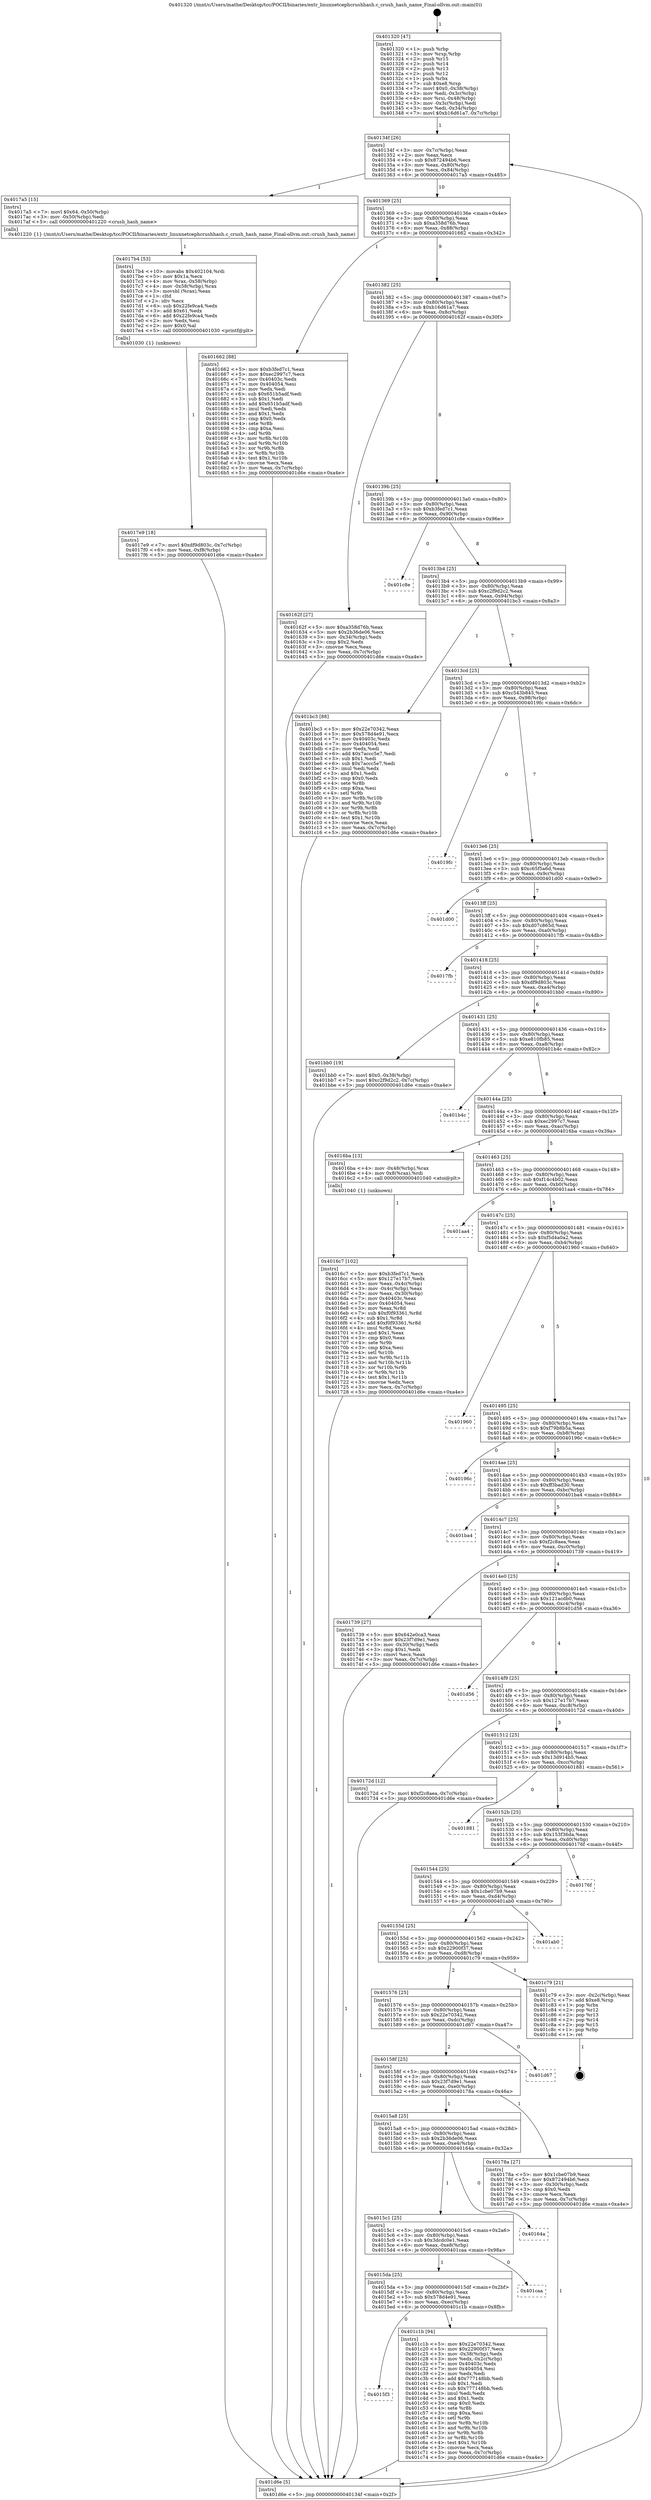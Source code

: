 digraph "0x401320" {
  label = "0x401320 (/mnt/c/Users/mathe/Desktop/tcc/POCII/binaries/extr_linuxnetcephcrushhash.c_crush_hash_name_Final-ollvm.out::main(0))"
  labelloc = "t"
  node[shape=record]

  Entry [label="",width=0.3,height=0.3,shape=circle,fillcolor=black,style=filled]
  "0x40134f" [label="{
     0x40134f [26]\l
     | [instrs]\l
     &nbsp;&nbsp;0x40134f \<+3\>: mov -0x7c(%rbp),%eax\l
     &nbsp;&nbsp;0x401352 \<+2\>: mov %eax,%ecx\l
     &nbsp;&nbsp;0x401354 \<+6\>: sub $0x872494b6,%ecx\l
     &nbsp;&nbsp;0x40135a \<+3\>: mov %eax,-0x80(%rbp)\l
     &nbsp;&nbsp;0x40135d \<+6\>: mov %ecx,-0x84(%rbp)\l
     &nbsp;&nbsp;0x401363 \<+6\>: je 00000000004017a5 \<main+0x485\>\l
  }"]
  "0x4017a5" [label="{
     0x4017a5 [15]\l
     | [instrs]\l
     &nbsp;&nbsp;0x4017a5 \<+7\>: movl $0x64,-0x50(%rbp)\l
     &nbsp;&nbsp;0x4017ac \<+3\>: mov -0x50(%rbp),%edi\l
     &nbsp;&nbsp;0x4017af \<+5\>: call 0000000000401220 \<crush_hash_name\>\l
     | [calls]\l
     &nbsp;&nbsp;0x401220 \{1\} (/mnt/c/Users/mathe/Desktop/tcc/POCII/binaries/extr_linuxnetcephcrushhash.c_crush_hash_name_Final-ollvm.out::crush_hash_name)\l
  }"]
  "0x401369" [label="{
     0x401369 [25]\l
     | [instrs]\l
     &nbsp;&nbsp;0x401369 \<+5\>: jmp 000000000040136e \<main+0x4e\>\l
     &nbsp;&nbsp;0x40136e \<+3\>: mov -0x80(%rbp),%eax\l
     &nbsp;&nbsp;0x401371 \<+5\>: sub $0xa358d76b,%eax\l
     &nbsp;&nbsp;0x401376 \<+6\>: mov %eax,-0x88(%rbp)\l
     &nbsp;&nbsp;0x40137c \<+6\>: je 0000000000401662 \<main+0x342\>\l
  }"]
  Exit [label="",width=0.3,height=0.3,shape=circle,fillcolor=black,style=filled,peripheries=2]
  "0x401662" [label="{
     0x401662 [88]\l
     | [instrs]\l
     &nbsp;&nbsp;0x401662 \<+5\>: mov $0xb3fed7c1,%eax\l
     &nbsp;&nbsp;0x401667 \<+5\>: mov $0xec2997c7,%ecx\l
     &nbsp;&nbsp;0x40166c \<+7\>: mov 0x40403c,%edx\l
     &nbsp;&nbsp;0x401673 \<+7\>: mov 0x404054,%esi\l
     &nbsp;&nbsp;0x40167a \<+2\>: mov %edx,%edi\l
     &nbsp;&nbsp;0x40167c \<+6\>: sub $0x651b5adf,%edi\l
     &nbsp;&nbsp;0x401682 \<+3\>: sub $0x1,%edi\l
     &nbsp;&nbsp;0x401685 \<+6\>: add $0x651b5adf,%edi\l
     &nbsp;&nbsp;0x40168b \<+3\>: imul %edi,%edx\l
     &nbsp;&nbsp;0x40168e \<+3\>: and $0x1,%edx\l
     &nbsp;&nbsp;0x401691 \<+3\>: cmp $0x0,%edx\l
     &nbsp;&nbsp;0x401694 \<+4\>: sete %r8b\l
     &nbsp;&nbsp;0x401698 \<+3\>: cmp $0xa,%esi\l
     &nbsp;&nbsp;0x40169b \<+4\>: setl %r9b\l
     &nbsp;&nbsp;0x40169f \<+3\>: mov %r8b,%r10b\l
     &nbsp;&nbsp;0x4016a2 \<+3\>: and %r9b,%r10b\l
     &nbsp;&nbsp;0x4016a5 \<+3\>: xor %r9b,%r8b\l
     &nbsp;&nbsp;0x4016a8 \<+3\>: or %r8b,%r10b\l
     &nbsp;&nbsp;0x4016ab \<+4\>: test $0x1,%r10b\l
     &nbsp;&nbsp;0x4016af \<+3\>: cmovne %ecx,%eax\l
     &nbsp;&nbsp;0x4016b2 \<+3\>: mov %eax,-0x7c(%rbp)\l
     &nbsp;&nbsp;0x4016b5 \<+5\>: jmp 0000000000401d6e \<main+0xa4e\>\l
  }"]
  "0x401382" [label="{
     0x401382 [25]\l
     | [instrs]\l
     &nbsp;&nbsp;0x401382 \<+5\>: jmp 0000000000401387 \<main+0x67\>\l
     &nbsp;&nbsp;0x401387 \<+3\>: mov -0x80(%rbp),%eax\l
     &nbsp;&nbsp;0x40138a \<+5\>: sub $0xb16d61a7,%eax\l
     &nbsp;&nbsp;0x40138f \<+6\>: mov %eax,-0x8c(%rbp)\l
     &nbsp;&nbsp;0x401395 \<+6\>: je 000000000040162f \<main+0x30f\>\l
  }"]
  "0x4015f3" [label="{
     0x4015f3\l
  }", style=dashed]
  "0x40162f" [label="{
     0x40162f [27]\l
     | [instrs]\l
     &nbsp;&nbsp;0x40162f \<+5\>: mov $0xa358d76b,%eax\l
     &nbsp;&nbsp;0x401634 \<+5\>: mov $0x2b36de06,%ecx\l
     &nbsp;&nbsp;0x401639 \<+3\>: mov -0x34(%rbp),%edx\l
     &nbsp;&nbsp;0x40163c \<+3\>: cmp $0x2,%edx\l
     &nbsp;&nbsp;0x40163f \<+3\>: cmovne %ecx,%eax\l
     &nbsp;&nbsp;0x401642 \<+3\>: mov %eax,-0x7c(%rbp)\l
     &nbsp;&nbsp;0x401645 \<+5\>: jmp 0000000000401d6e \<main+0xa4e\>\l
  }"]
  "0x40139b" [label="{
     0x40139b [25]\l
     | [instrs]\l
     &nbsp;&nbsp;0x40139b \<+5\>: jmp 00000000004013a0 \<main+0x80\>\l
     &nbsp;&nbsp;0x4013a0 \<+3\>: mov -0x80(%rbp),%eax\l
     &nbsp;&nbsp;0x4013a3 \<+5\>: sub $0xb3fed7c1,%eax\l
     &nbsp;&nbsp;0x4013a8 \<+6\>: mov %eax,-0x90(%rbp)\l
     &nbsp;&nbsp;0x4013ae \<+6\>: je 0000000000401c8e \<main+0x96e\>\l
  }"]
  "0x401d6e" [label="{
     0x401d6e [5]\l
     | [instrs]\l
     &nbsp;&nbsp;0x401d6e \<+5\>: jmp 000000000040134f \<main+0x2f\>\l
  }"]
  "0x401320" [label="{
     0x401320 [47]\l
     | [instrs]\l
     &nbsp;&nbsp;0x401320 \<+1\>: push %rbp\l
     &nbsp;&nbsp;0x401321 \<+3\>: mov %rsp,%rbp\l
     &nbsp;&nbsp;0x401324 \<+2\>: push %r15\l
     &nbsp;&nbsp;0x401326 \<+2\>: push %r14\l
     &nbsp;&nbsp;0x401328 \<+2\>: push %r13\l
     &nbsp;&nbsp;0x40132a \<+2\>: push %r12\l
     &nbsp;&nbsp;0x40132c \<+1\>: push %rbx\l
     &nbsp;&nbsp;0x40132d \<+7\>: sub $0xe8,%rsp\l
     &nbsp;&nbsp;0x401334 \<+7\>: movl $0x0,-0x38(%rbp)\l
     &nbsp;&nbsp;0x40133b \<+3\>: mov %edi,-0x3c(%rbp)\l
     &nbsp;&nbsp;0x40133e \<+4\>: mov %rsi,-0x48(%rbp)\l
     &nbsp;&nbsp;0x401342 \<+3\>: mov -0x3c(%rbp),%edi\l
     &nbsp;&nbsp;0x401345 \<+3\>: mov %edi,-0x34(%rbp)\l
     &nbsp;&nbsp;0x401348 \<+7\>: movl $0xb16d61a7,-0x7c(%rbp)\l
  }"]
  "0x401c1b" [label="{
     0x401c1b [94]\l
     | [instrs]\l
     &nbsp;&nbsp;0x401c1b \<+5\>: mov $0x22e70342,%eax\l
     &nbsp;&nbsp;0x401c20 \<+5\>: mov $0x22900f37,%ecx\l
     &nbsp;&nbsp;0x401c25 \<+3\>: mov -0x38(%rbp),%edx\l
     &nbsp;&nbsp;0x401c28 \<+3\>: mov %edx,-0x2c(%rbp)\l
     &nbsp;&nbsp;0x401c2b \<+7\>: mov 0x40403c,%edx\l
     &nbsp;&nbsp;0x401c32 \<+7\>: mov 0x404054,%esi\l
     &nbsp;&nbsp;0x401c39 \<+2\>: mov %edx,%edi\l
     &nbsp;&nbsp;0x401c3b \<+6\>: add $0x777148bb,%edi\l
     &nbsp;&nbsp;0x401c41 \<+3\>: sub $0x1,%edi\l
     &nbsp;&nbsp;0x401c44 \<+6\>: sub $0x777148bb,%edi\l
     &nbsp;&nbsp;0x401c4a \<+3\>: imul %edi,%edx\l
     &nbsp;&nbsp;0x401c4d \<+3\>: and $0x1,%edx\l
     &nbsp;&nbsp;0x401c50 \<+3\>: cmp $0x0,%edx\l
     &nbsp;&nbsp;0x401c53 \<+4\>: sete %r8b\l
     &nbsp;&nbsp;0x401c57 \<+3\>: cmp $0xa,%esi\l
     &nbsp;&nbsp;0x401c5a \<+4\>: setl %r9b\l
     &nbsp;&nbsp;0x401c5e \<+3\>: mov %r8b,%r10b\l
     &nbsp;&nbsp;0x401c61 \<+3\>: and %r9b,%r10b\l
     &nbsp;&nbsp;0x401c64 \<+3\>: xor %r9b,%r8b\l
     &nbsp;&nbsp;0x401c67 \<+3\>: or %r8b,%r10b\l
     &nbsp;&nbsp;0x401c6a \<+4\>: test $0x1,%r10b\l
     &nbsp;&nbsp;0x401c6e \<+3\>: cmovne %ecx,%eax\l
     &nbsp;&nbsp;0x401c71 \<+3\>: mov %eax,-0x7c(%rbp)\l
     &nbsp;&nbsp;0x401c74 \<+5\>: jmp 0000000000401d6e \<main+0xa4e\>\l
  }"]
  "0x401c8e" [label="{
     0x401c8e\l
  }", style=dashed]
  "0x4013b4" [label="{
     0x4013b4 [25]\l
     | [instrs]\l
     &nbsp;&nbsp;0x4013b4 \<+5\>: jmp 00000000004013b9 \<main+0x99\>\l
     &nbsp;&nbsp;0x4013b9 \<+3\>: mov -0x80(%rbp),%eax\l
     &nbsp;&nbsp;0x4013bc \<+5\>: sub $0xc2f9d2c2,%eax\l
     &nbsp;&nbsp;0x4013c1 \<+6\>: mov %eax,-0x94(%rbp)\l
     &nbsp;&nbsp;0x4013c7 \<+6\>: je 0000000000401bc3 \<main+0x8a3\>\l
  }"]
  "0x4015da" [label="{
     0x4015da [25]\l
     | [instrs]\l
     &nbsp;&nbsp;0x4015da \<+5\>: jmp 00000000004015df \<main+0x2bf\>\l
     &nbsp;&nbsp;0x4015df \<+3\>: mov -0x80(%rbp),%eax\l
     &nbsp;&nbsp;0x4015e2 \<+5\>: sub $0x578d4e91,%eax\l
     &nbsp;&nbsp;0x4015e7 \<+6\>: mov %eax,-0xec(%rbp)\l
     &nbsp;&nbsp;0x4015ed \<+6\>: je 0000000000401c1b \<main+0x8fb\>\l
  }"]
  "0x401bc3" [label="{
     0x401bc3 [88]\l
     | [instrs]\l
     &nbsp;&nbsp;0x401bc3 \<+5\>: mov $0x22e70342,%eax\l
     &nbsp;&nbsp;0x401bc8 \<+5\>: mov $0x578d4e91,%ecx\l
     &nbsp;&nbsp;0x401bcd \<+7\>: mov 0x40403c,%edx\l
     &nbsp;&nbsp;0x401bd4 \<+7\>: mov 0x404054,%esi\l
     &nbsp;&nbsp;0x401bdb \<+2\>: mov %edx,%edi\l
     &nbsp;&nbsp;0x401bdd \<+6\>: add $0x7accc5e7,%edi\l
     &nbsp;&nbsp;0x401be3 \<+3\>: sub $0x1,%edi\l
     &nbsp;&nbsp;0x401be6 \<+6\>: sub $0x7accc5e7,%edi\l
     &nbsp;&nbsp;0x401bec \<+3\>: imul %edi,%edx\l
     &nbsp;&nbsp;0x401bef \<+3\>: and $0x1,%edx\l
     &nbsp;&nbsp;0x401bf2 \<+3\>: cmp $0x0,%edx\l
     &nbsp;&nbsp;0x401bf5 \<+4\>: sete %r8b\l
     &nbsp;&nbsp;0x401bf9 \<+3\>: cmp $0xa,%esi\l
     &nbsp;&nbsp;0x401bfc \<+4\>: setl %r9b\l
     &nbsp;&nbsp;0x401c00 \<+3\>: mov %r8b,%r10b\l
     &nbsp;&nbsp;0x401c03 \<+3\>: and %r9b,%r10b\l
     &nbsp;&nbsp;0x401c06 \<+3\>: xor %r9b,%r8b\l
     &nbsp;&nbsp;0x401c09 \<+3\>: or %r8b,%r10b\l
     &nbsp;&nbsp;0x401c0c \<+4\>: test $0x1,%r10b\l
     &nbsp;&nbsp;0x401c10 \<+3\>: cmovne %ecx,%eax\l
     &nbsp;&nbsp;0x401c13 \<+3\>: mov %eax,-0x7c(%rbp)\l
     &nbsp;&nbsp;0x401c16 \<+5\>: jmp 0000000000401d6e \<main+0xa4e\>\l
  }"]
  "0x4013cd" [label="{
     0x4013cd [25]\l
     | [instrs]\l
     &nbsp;&nbsp;0x4013cd \<+5\>: jmp 00000000004013d2 \<main+0xb2\>\l
     &nbsp;&nbsp;0x4013d2 \<+3\>: mov -0x80(%rbp),%eax\l
     &nbsp;&nbsp;0x4013d5 \<+5\>: sub $0xc543b845,%eax\l
     &nbsp;&nbsp;0x4013da \<+6\>: mov %eax,-0x98(%rbp)\l
     &nbsp;&nbsp;0x4013e0 \<+6\>: je 00000000004019fc \<main+0x6dc\>\l
  }"]
  "0x401caa" [label="{
     0x401caa\l
  }", style=dashed]
  "0x4019fc" [label="{
     0x4019fc\l
  }", style=dashed]
  "0x4013e6" [label="{
     0x4013e6 [25]\l
     | [instrs]\l
     &nbsp;&nbsp;0x4013e6 \<+5\>: jmp 00000000004013eb \<main+0xcb\>\l
     &nbsp;&nbsp;0x4013eb \<+3\>: mov -0x80(%rbp),%eax\l
     &nbsp;&nbsp;0x4013ee \<+5\>: sub $0xc65f5a6d,%eax\l
     &nbsp;&nbsp;0x4013f3 \<+6\>: mov %eax,-0x9c(%rbp)\l
     &nbsp;&nbsp;0x4013f9 \<+6\>: je 0000000000401d00 \<main+0x9e0\>\l
  }"]
  "0x4015c1" [label="{
     0x4015c1 [25]\l
     | [instrs]\l
     &nbsp;&nbsp;0x4015c1 \<+5\>: jmp 00000000004015c6 \<main+0x2a6\>\l
     &nbsp;&nbsp;0x4015c6 \<+3\>: mov -0x80(%rbp),%eax\l
     &nbsp;&nbsp;0x4015c9 \<+5\>: sub $0x3dcdc0e1,%eax\l
     &nbsp;&nbsp;0x4015ce \<+6\>: mov %eax,-0xe8(%rbp)\l
     &nbsp;&nbsp;0x4015d4 \<+6\>: je 0000000000401caa \<main+0x98a\>\l
  }"]
  "0x401d00" [label="{
     0x401d00\l
  }", style=dashed]
  "0x4013ff" [label="{
     0x4013ff [25]\l
     | [instrs]\l
     &nbsp;&nbsp;0x4013ff \<+5\>: jmp 0000000000401404 \<main+0xe4\>\l
     &nbsp;&nbsp;0x401404 \<+3\>: mov -0x80(%rbp),%eax\l
     &nbsp;&nbsp;0x401407 \<+5\>: sub $0xd07c865d,%eax\l
     &nbsp;&nbsp;0x40140c \<+6\>: mov %eax,-0xa0(%rbp)\l
     &nbsp;&nbsp;0x401412 \<+6\>: je 00000000004017fb \<main+0x4db\>\l
  }"]
  "0x40164a" [label="{
     0x40164a\l
  }", style=dashed]
  "0x4017fb" [label="{
     0x4017fb\l
  }", style=dashed]
  "0x401418" [label="{
     0x401418 [25]\l
     | [instrs]\l
     &nbsp;&nbsp;0x401418 \<+5\>: jmp 000000000040141d \<main+0xfd\>\l
     &nbsp;&nbsp;0x40141d \<+3\>: mov -0x80(%rbp),%eax\l
     &nbsp;&nbsp;0x401420 \<+5\>: sub $0xdf9d803c,%eax\l
     &nbsp;&nbsp;0x401425 \<+6\>: mov %eax,-0xa4(%rbp)\l
     &nbsp;&nbsp;0x40142b \<+6\>: je 0000000000401bb0 \<main+0x890\>\l
  }"]
  "0x4017e9" [label="{
     0x4017e9 [18]\l
     | [instrs]\l
     &nbsp;&nbsp;0x4017e9 \<+7\>: movl $0xdf9d803c,-0x7c(%rbp)\l
     &nbsp;&nbsp;0x4017f0 \<+6\>: mov %eax,-0xf8(%rbp)\l
     &nbsp;&nbsp;0x4017f6 \<+5\>: jmp 0000000000401d6e \<main+0xa4e\>\l
  }"]
  "0x401bb0" [label="{
     0x401bb0 [19]\l
     | [instrs]\l
     &nbsp;&nbsp;0x401bb0 \<+7\>: movl $0x0,-0x38(%rbp)\l
     &nbsp;&nbsp;0x401bb7 \<+7\>: movl $0xc2f9d2c2,-0x7c(%rbp)\l
     &nbsp;&nbsp;0x401bbe \<+5\>: jmp 0000000000401d6e \<main+0xa4e\>\l
  }"]
  "0x401431" [label="{
     0x401431 [25]\l
     | [instrs]\l
     &nbsp;&nbsp;0x401431 \<+5\>: jmp 0000000000401436 \<main+0x116\>\l
     &nbsp;&nbsp;0x401436 \<+3\>: mov -0x80(%rbp),%eax\l
     &nbsp;&nbsp;0x401439 \<+5\>: sub $0xe810fb85,%eax\l
     &nbsp;&nbsp;0x40143e \<+6\>: mov %eax,-0xa8(%rbp)\l
     &nbsp;&nbsp;0x401444 \<+6\>: je 0000000000401b4c \<main+0x82c\>\l
  }"]
  "0x4017b4" [label="{
     0x4017b4 [53]\l
     | [instrs]\l
     &nbsp;&nbsp;0x4017b4 \<+10\>: movabs $0x402104,%rdi\l
     &nbsp;&nbsp;0x4017be \<+5\>: mov $0x1a,%ecx\l
     &nbsp;&nbsp;0x4017c3 \<+4\>: mov %rax,-0x58(%rbp)\l
     &nbsp;&nbsp;0x4017c7 \<+4\>: mov -0x58(%rbp),%rax\l
     &nbsp;&nbsp;0x4017cb \<+3\>: movsbl (%rax),%eax\l
     &nbsp;&nbsp;0x4017ce \<+1\>: cltd\l
     &nbsp;&nbsp;0x4017cf \<+2\>: idiv %ecx\l
     &nbsp;&nbsp;0x4017d1 \<+6\>: sub $0x22fe9ca4,%edx\l
     &nbsp;&nbsp;0x4017d7 \<+3\>: add $0x61,%edx\l
     &nbsp;&nbsp;0x4017da \<+6\>: add $0x22fe9ca4,%edx\l
     &nbsp;&nbsp;0x4017e0 \<+2\>: mov %edx,%esi\l
     &nbsp;&nbsp;0x4017e2 \<+2\>: mov $0x0,%al\l
     &nbsp;&nbsp;0x4017e4 \<+5\>: call 0000000000401030 \<printf@plt\>\l
     | [calls]\l
     &nbsp;&nbsp;0x401030 \{1\} (unknown)\l
  }"]
  "0x401b4c" [label="{
     0x401b4c\l
  }", style=dashed]
  "0x40144a" [label="{
     0x40144a [25]\l
     | [instrs]\l
     &nbsp;&nbsp;0x40144a \<+5\>: jmp 000000000040144f \<main+0x12f\>\l
     &nbsp;&nbsp;0x40144f \<+3\>: mov -0x80(%rbp),%eax\l
     &nbsp;&nbsp;0x401452 \<+5\>: sub $0xec2997c7,%eax\l
     &nbsp;&nbsp;0x401457 \<+6\>: mov %eax,-0xac(%rbp)\l
     &nbsp;&nbsp;0x40145d \<+6\>: je 00000000004016ba \<main+0x39a\>\l
  }"]
  "0x4015a8" [label="{
     0x4015a8 [25]\l
     | [instrs]\l
     &nbsp;&nbsp;0x4015a8 \<+5\>: jmp 00000000004015ad \<main+0x28d\>\l
     &nbsp;&nbsp;0x4015ad \<+3\>: mov -0x80(%rbp),%eax\l
     &nbsp;&nbsp;0x4015b0 \<+5\>: sub $0x2b36de06,%eax\l
     &nbsp;&nbsp;0x4015b5 \<+6\>: mov %eax,-0xe4(%rbp)\l
     &nbsp;&nbsp;0x4015bb \<+6\>: je 000000000040164a \<main+0x32a\>\l
  }"]
  "0x4016ba" [label="{
     0x4016ba [13]\l
     | [instrs]\l
     &nbsp;&nbsp;0x4016ba \<+4\>: mov -0x48(%rbp),%rax\l
     &nbsp;&nbsp;0x4016be \<+4\>: mov 0x8(%rax),%rdi\l
     &nbsp;&nbsp;0x4016c2 \<+5\>: call 0000000000401040 \<atoi@plt\>\l
     | [calls]\l
     &nbsp;&nbsp;0x401040 \{1\} (unknown)\l
  }"]
  "0x401463" [label="{
     0x401463 [25]\l
     | [instrs]\l
     &nbsp;&nbsp;0x401463 \<+5\>: jmp 0000000000401468 \<main+0x148\>\l
     &nbsp;&nbsp;0x401468 \<+3\>: mov -0x80(%rbp),%eax\l
     &nbsp;&nbsp;0x40146b \<+5\>: sub $0xf14c4b02,%eax\l
     &nbsp;&nbsp;0x401470 \<+6\>: mov %eax,-0xb0(%rbp)\l
     &nbsp;&nbsp;0x401476 \<+6\>: je 0000000000401aa4 \<main+0x784\>\l
  }"]
  "0x4016c7" [label="{
     0x4016c7 [102]\l
     | [instrs]\l
     &nbsp;&nbsp;0x4016c7 \<+5\>: mov $0xb3fed7c1,%ecx\l
     &nbsp;&nbsp;0x4016cc \<+5\>: mov $0x127e17b7,%edx\l
     &nbsp;&nbsp;0x4016d1 \<+3\>: mov %eax,-0x4c(%rbp)\l
     &nbsp;&nbsp;0x4016d4 \<+3\>: mov -0x4c(%rbp),%eax\l
     &nbsp;&nbsp;0x4016d7 \<+3\>: mov %eax,-0x30(%rbp)\l
     &nbsp;&nbsp;0x4016da \<+7\>: mov 0x40403c,%eax\l
     &nbsp;&nbsp;0x4016e1 \<+7\>: mov 0x404054,%esi\l
     &nbsp;&nbsp;0x4016e8 \<+3\>: mov %eax,%r8d\l
     &nbsp;&nbsp;0x4016eb \<+7\>: sub $0xf0f93361,%r8d\l
     &nbsp;&nbsp;0x4016f2 \<+4\>: sub $0x1,%r8d\l
     &nbsp;&nbsp;0x4016f6 \<+7\>: add $0xf0f93361,%r8d\l
     &nbsp;&nbsp;0x4016fd \<+4\>: imul %r8d,%eax\l
     &nbsp;&nbsp;0x401701 \<+3\>: and $0x1,%eax\l
     &nbsp;&nbsp;0x401704 \<+3\>: cmp $0x0,%eax\l
     &nbsp;&nbsp;0x401707 \<+4\>: sete %r9b\l
     &nbsp;&nbsp;0x40170b \<+3\>: cmp $0xa,%esi\l
     &nbsp;&nbsp;0x40170e \<+4\>: setl %r10b\l
     &nbsp;&nbsp;0x401712 \<+3\>: mov %r9b,%r11b\l
     &nbsp;&nbsp;0x401715 \<+3\>: and %r10b,%r11b\l
     &nbsp;&nbsp;0x401718 \<+3\>: xor %r10b,%r9b\l
     &nbsp;&nbsp;0x40171b \<+3\>: or %r9b,%r11b\l
     &nbsp;&nbsp;0x40171e \<+4\>: test $0x1,%r11b\l
     &nbsp;&nbsp;0x401722 \<+3\>: cmovne %edx,%ecx\l
     &nbsp;&nbsp;0x401725 \<+3\>: mov %ecx,-0x7c(%rbp)\l
     &nbsp;&nbsp;0x401728 \<+5\>: jmp 0000000000401d6e \<main+0xa4e\>\l
  }"]
  "0x40178a" [label="{
     0x40178a [27]\l
     | [instrs]\l
     &nbsp;&nbsp;0x40178a \<+5\>: mov $0x1cbe07b9,%eax\l
     &nbsp;&nbsp;0x40178f \<+5\>: mov $0x872494b6,%ecx\l
     &nbsp;&nbsp;0x401794 \<+3\>: mov -0x30(%rbp),%edx\l
     &nbsp;&nbsp;0x401797 \<+3\>: cmp $0x0,%edx\l
     &nbsp;&nbsp;0x40179a \<+3\>: cmove %ecx,%eax\l
     &nbsp;&nbsp;0x40179d \<+3\>: mov %eax,-0x7c(%rbp)\l
     &nbsp;&nbsp;0x4017a0 \<+5\>: jmp 0000000000401d6e \<main+0xa4e\>\l
  }"]
  "0x401aa4" [label="{
     0x401aa4\l
  }", style=dashed]
  "0x40147c" [label="{
     0x40147c [25]\l
     | [instrs]\l
     &nbsp;&nbsp;0x40147c \<+5\>: jmp 0000000000401481 \<main+0x161\>\l
     &nbsp;&nbsp;0x401481 \<+3\>: mov -0x80(%rbp),%eax\l
     &nbsp;&nbsp;0x401484 \<+5\>: sub $0xf5d4a0a2,%eax\l
     &nbsp;&nbsp;0x401489 \<+6\>: mov %eax,-0xb4(%rbp)\l
     &nbsp;&nbsp;0x40148f \<+6\>: je 0000000000401960 \<main+0x640\>\l
  }"]
  "0x40158f" [label="{
     0x40158f [25]\l
     | [instrs]\l
     &nbsp;&nbsp;0x40158f \<+5\>: jmp 0000000000401594 \<main+0x274\>\l
     &nbsp;&nbsp;0x401594 \<+3\>: mov -0x80(%rbp),%eax\l
     &nbsp;&nbsp;0x401597 \<+5\>: sub $0x23f7d9e1,%eax\l
     &nbsp;&nbsp;0x40159c \<+6\>: mov %eax,-0xe0(%rbp)\l
     &nbsp;&nbsp;0x4015a2 \<+6\>: je 000000000040178a \<main+0x46a\>\l
  }"]
  "0x401960" [label="{
     0x401960\l
  }", style=dashed]
  "0x401495" [label="{
     0x401495 [25]\l
     | [instrs]\l
     &nbsp;&nbsp;0x401495 \<+5\>: jmp 000000000040149a \<main+0x17a\>\l
     &nbsp;&nbsp;0x40149a \<+3\>: mov -0x80(%rbp),%eax\l
     &nbsp;&nbsp;0x40149d \<+5\>: sub $0xf79b8b5a,%eax\l
     &nbsp;&nbsp;0x4014a2 \<+6\>: mov %eax,-0xb8(%rbp)\l
     &nbsp;&nbsp;0x4014a8 \<+6\>: je 000000000040196c \<main+0x64c\>\l
  }"]
  "0x401d67" [label="{
     0x401d67\l
  }", style=dashed]
  "0x40196c" [label="{
     0x40196c\l
  }", style=dashed]
  "0x4014ae" [label="{
     0x4014ae [25]\l
     | [instrs]\l
     &nbsp;&nbsp;0x4014ae \<+5\>: jmp 00000000004014b3 \<main+0x193\>\l
     &nbsp;&nbsp;0x4014b3 \<+3\>: mov -0x80(%rbp),%eax\l
     &nbsp;&nbsp;0x4014b6 \<+5\>: sub $0xff3bad30,%eax\l
     &nbsp;&nbsp;0x4014bb \<+6\>: mov %eax,-0xbc(%rbp)\l
     &nbsp;&nbsp;0x4014c1 \<+6\>: je 0000000000401ba4 \<main+0x884\>\l
  }"]
  "0x401576" [label="{
     0x401576 [25]\l
     | [instrs]\l
     &nbsp;&nbsp;0x401576 \<+5\>: jmp 000000000040157b \<main+0x25b\>\l
     &nbsp;&nbsp;0x40157b \<+3\>: mov -0x80(%rbp),%eax\l
     &nbsp;&nbsp;0x40157e \<+5\>: sub $0x22e70342,%eax\l
     &nbsp;&nbsp;0x401583 \<+6\>: mov %eax,-0xdc(%rbp)\l
     &nbsp;&nbsp;0x401589 \<+6\>: je 0000000000401d67 \<main+0xa47\>\l
  }"]
  "0x401ba4" [label="{
     0x401ba4\l
  }", style=dashed]
  "0x4014c7" [label="{
     0x4014c7 [25]\l
     | [instrs]\l
     &nbsp;&nbsp;0x4014c7 \<+5\>: jmp 00000000004014cc \<main+0x1ac\>\l
     &nbsp;&nbsp;0x4014cc \<+3\>: mov -0x80(%rbp),%eax\l
     &nbsp;&nbsp;0x4014cf \<+5\>: sub $0xf2c8aea,%eax\l
     &nbsp;&nbsp;0x4014d4 \<+6\>: mov %eax,-0xc0(%rbp)\l
     &nbsp;&nbsp;0x4014da \<+6\>: je 0000000000401739 \<main+0x419\>\l
  }"]
  "0x401c79" [label="{
     0x401c79 [21]\l
     | [instrs]\l
     &nbsp;&nbsp;0x401c79 \<+3\>: mov -0x2c(%rbp),%eax\l
     &nbsp;&nbsp;0x401c7c \<+7\>: add $0xe8,%rsp\l
     &nbsp;&nbsp;0x401c83 \<+1\>: pop %rbx\l
     &nbsp;&nbsp;0x401c84 \<+2\>: pop %r12\l
     &nbsp;&nbsp;0x401c86 \<+2\>: pop %r13\l
     &nbsp;&nbsp;0x401c88 \<+2\>: pop %r14\l
     &nbsp;&nbsp;0x401c8a \<+2\>: pop %r15\l
     &nbsp;&nbsp;0x401c8c \<+1\>: pop %rbp\l
     &nbsp;&nbsp;0x401c8d \<+1\>: ret\l
  }"]
  "0x401739" [label="{
     0x401739 [27]\l
     | [instrs]\l
     &nbsp;&nbsp;0x401739 \<+5\>: mov $0x642e0ca3,%eax\l
     &nbsp;&nbsp;0x40173e \<+5\>: mov $0x23f7d9e1,%ecx\l
     &nbsp;&nbsp;0x401743 \<+3\>: mov -0x30(%rbp),%edx\l
     &nbsp;&nbsp;0x401746 \<+3\>: cmp $0x1,%edx\l
     &nbsp;&nbsp;0x401749 \<+3\>: cmovl %ecx,%eax\l
     &nbsp;&nbsp;0x40174c \<+3\>: mov %eax,-0x7c(%rbp)\l
     &nbsp;&nbsp;0x40174f \<+5\>: jmp 0000000000401d6e \<main+0xa4e\>\l
  }"]
  "0x4014e0" [label="{
     0x4014e0 [25]\l
     | [instrs]\l
     &nbsp;&nbsp;0x4014e0 \<+5\>: jmp 00000000004014e5 \<main+0x1c5\>\l
     &nbsp;&nbsp;0x4014e5 \<+3\>: mov -0x80(%rbp),%eax\l
     &nbsp;&nbsp;0x4014e8 \<+5\>: sub $0x121acdb0,%eax\l
     &nbsp;&nbsp;0x4014ed \<+6\>: mov %eax,-0xc4(%rbp)\l
     &nbsp;&nbsp;0x4014f3 \<+6\>: je 0000000000401d56 \<main+0xa36\>\l
  }"]
  "0x40155d" [label="{
     0x40155d [25]\l
     | [instrs]\l
     &nbsp;&nbsp;0x40155d \<+5\>: jmp 0000000000401562 \<main+0x242\>\l
     &nbsp;&nbsp;0x401562 \<+3\>: mov -0x80(%rbp),%eax\l
     &nbsp;&nbsp;0x401565 \<+5\>: sub $0x22900f37,%eax\l
     &nbsp;&nbsp;0x40156a \<+6\>: mov %eax,-0xd8(%rbp)\l
     &nbsp;&nbsp;0x401570 \<+6\>: je 0000000000401c79 \<main+0x959\>\l
  }"]
  "0x401d56" [label="{
     0x401d56\l
  }", style=dashed]
  "0x4014f9" [label="{
     0x4014f9 [25]\l
     | [instrs]\l
     &nbsp;&nbsp;0x4014f9 \<+5\>: jmp 00000000004014fe \<main+0x1de\>\l
     &nbsp;&nbsp;0x4014fe \<+3\>: mov -0x80(%rbp),%eax\l
     &nbsp;&nbsp;0x401501 \<+5\>: sub $0x127e17b7,%eax\l
     &nbsp;&nbsp;0x401506 \<+6\>: mov %eax,-0xc8(%rbp)\l
     &nbsp;&nbsp;0x40150c \<+6\>: je 000000000040172d \<main+0x40d\>\l
  }"]
  "0x401ab0" [label="{
     0x401ab0\l
  }", style=dashed]
  "0x40172d" [label="{
     0x40172d [12]\l
     | [instrs]\l
     &nbsp;&nbsp;0x40172d \<+7\>: movl $0xf2c8aea,-0x7c(%rbp)\l
     &nbsp;&nbsp;0x401734 \<+5\>: jmp 0000000000401d6e \<main+0xa4e\>\l
  }"]
  "0x401512" [label="{
     0x401512 [25]\l
     | [instrs]\l
     &nbsp;&nbsp;0x401512 \<+5\>: jmp 0000000000401517 \<main+0x1f7\>\l
     &nbsp;&nbsp;0x401517 \<+3\>: mov -0x80(%rbp),%eax\l
     &nbsp;&nbsp;0x40151a \<+5\>: sub $0x13d914b5,%eax\l
     &nbsp;&nbsp;0x40151f \<+6\>: mov %eax,-0xcc(%rbp)\l
     &nbsp;&nbsp;0x401525 \<+6\>: je 0000000000401881 \<main+0x561\>\l
  }"]
  "0x401544" [label="{
     0x401544 [25]\l
     | [instrs]\l
     &nbsp;&nbsp;0x401544 \<+5\>: jmp 0000000000401549 \<main+0x229\>\l
     &nbsp;&nbsp;0x401549 \<+3\>: mov -0x80(%rbp),%eax\l
     &nbsp;&nbsp;0x40154c \<+5\>: sub $0x1cbe07b9,%eax\l
     &nbsp;&nbsp;0x401551 \<+6\>: mov %eax,-0xd4(%rbp)\l
     &nbsp;&nbsp;0x401557 \<+6\>: je 0000000000401ab0 \<main+0x790\>\l
  }"]
  "0x401881" [label="{
     0x401881\l
  }", style=dashed]
  "0x40152b" [label="{
     0x40152b [25]\l
     | [instrs]\l
     &nbsp;&nbsp;0x40152b \<+5\>: jmp 0000000000401530 \<main+0x210\>\l
     &nbsp;&nbsp;0x401530 \<+3\>: mov -0x80(%rbp),%eax\l
     &nbsp;&nbsp;0x401533 \<+5\>: sub $0x153f36da,%eax\l
     &nbsp;&nbsp;0x401538 \<+6\>: mov %eax,-0xd0(%rbp)\l
     &nbsp;&nbsp;0x40153e \<+6\>: je 000000000040176f \<main+0x44f\>\l
  }"]
  "0x40176f" [label="{
     0x40176f\l
  }", style=dashed]
  Entry -> "0x401320" [label=" 1"]
  "0x40134f" -> "0x4017a5" [label=" 1"]
  "0x40134f" -> "0x401369" [label=" 10"]
  "0x401c79" -> Exit [label=" 1"]
  "0x401369" -> "0x401662" [label=" 1"]
  "0x401369" -> "0x401382" [label=" 9"]
  "0x401c1b" -> "0x401d6e" [label=" 1"]
  "0x401382" -> "0x40162f" [label=" 1"]
  "0x401382" -> "0x40139b" [label=" 8"]
  "0x40162f" -> "0x401d6e" [label=" 1"]
  "0x401320" -> "0x40134f" [label=" 1"]
  "0x401d6e" -> "0x40134f" [label=" 10"]
  "0x401662" -> "0x401d6e" [label=" 1"]
  "0x4015da" -> "0x4015f3" [label=" 0"]
  "0x40139b" -> "0x401c8e" [label=" 0"]
  "0x40139b" -> "0x4013b4" [label=" 8"]
  "0x4015da" -> "0x401c1b" [label=" 1"]
  "0x4013b4" -> "0x401bc3" [label=" 1"]
  "0x4013b4" -> "0x4013cd" [label=" 7"]
  "0x4015c1" -> "0x4015da" [label=" 1"]
  "0x4013cd" -> "0x4019fc" [label=" 0"]
  "0x4013cd" -> "0x4013e6" [label=" 7"]
  "0x4015c1" -> "0x401caa" [label=" 0"]
  "0x4013e6" -> "0x401d00" [label=" 0"]
  "0x4013e6" -> "0x4013ff" [label=" 7"]
  "0x4015a8" -> "0x4015c1" [label=" 1"]
  "0x4013ff" -> "0x4017fb" [label=" 0"]
  "0x4013ff" -> "0x401418" [label=" 7"]
  "0x4015a8" -> "0x40164a" [label=" 0"]
  "0x401418" -> "0x401bb0" [label=" 1"]
  "0x401418" -> "0x401431" [label=" 6"]
  "0x401bc3" -> "0x401d6e" [label=" 1"]
  "0x401431" -> "0x401b4c" [label=" 0"]
  "0x401431" -> "0x40144a" [label=" 6"]
  "0x401bb0" -> "0x401d6e" [label=" 1"]
  "0x40144a" -> "0x4016ba" [label=" 1"]
  "0x40144a" -> "0x401463" [label=" 5"]
  "0x4016ba" -> "0x4016c7" [label=" 1"]
  "0x4016c7" -> "0x401d6e" [label=" 1"]
  "0x4017e9" -> "0x401d6e" [label=" 1"]
  "0x401463" -> "0x401aa4" [label=" 0"]
  "0x401463" -> "0x40147c" [label=" 5"]
  "0x4017b4" -> "0x4017e9" [label=" 1"]
  "0x40147c" -> "0x401960" [label=" 0"]
  "0x40147c" -> "0x401495" [label=" 5"]
  "0x40178a" -> "0x401d6e" [label=" 1"]
  "0x401495" -> "0x40196c" [label=" 0"]
  "0x401495" -> "0x4014ae" [label=" 5"]
  "0x40158f" -> "0x4015a8" [label=" 1"]
  "0x4014ae" -> "0x401ba4" [label=" 0"]
  "0x4014ae" -> "0x4014c7" [label=" 5"]
  "0x4017a5" -> "0x4017b4" [label=" 1"]
  "0x4014c7" -> "0x401739" [label=" 1"]
  "0x4014c7" -> "0x4014e0" [label=" 4"]
  "0x401576" -> "0x40158f" [label=" 2"]
  "0x4014e0" -> "0x401d56" [label=" 0"]
  "0x4014e0" -> "0x4014f9" [label=" 4"]
  "0x40158f" -> "0x40178a" [label=" 1"]
  "0x4014f9" -> "0x40172d" [label=" 1"]
  "0x4014f9" -> "0x401512" [label=" 3"]
  "0x40172d" -> "0x401d6e" [label=" 1"]
  "0x401739" -> "0x401d6e" [label=" 1"]
  "0x40155d" -> "0x401576" [label=" 2"]
  "0x401512" -> "0x401881" [label=" 0"]
  "0x401512" -> "0x40152b" [label=" 3"]
  "0x401576" -> "0x401d67" [label=" 0"]
  "0x40152b" -> "0x40176f" [label=" 0"]
  "0x40152b" -> "0x401544" [label=" 3"]
  "0x40155d" -> "0x401c79" [label=" 1"]
  "0x401544" -> "0x401ab0" [label=" 0"]
  "0x401544" -> "0x40155d" [label=" 3"]
}
